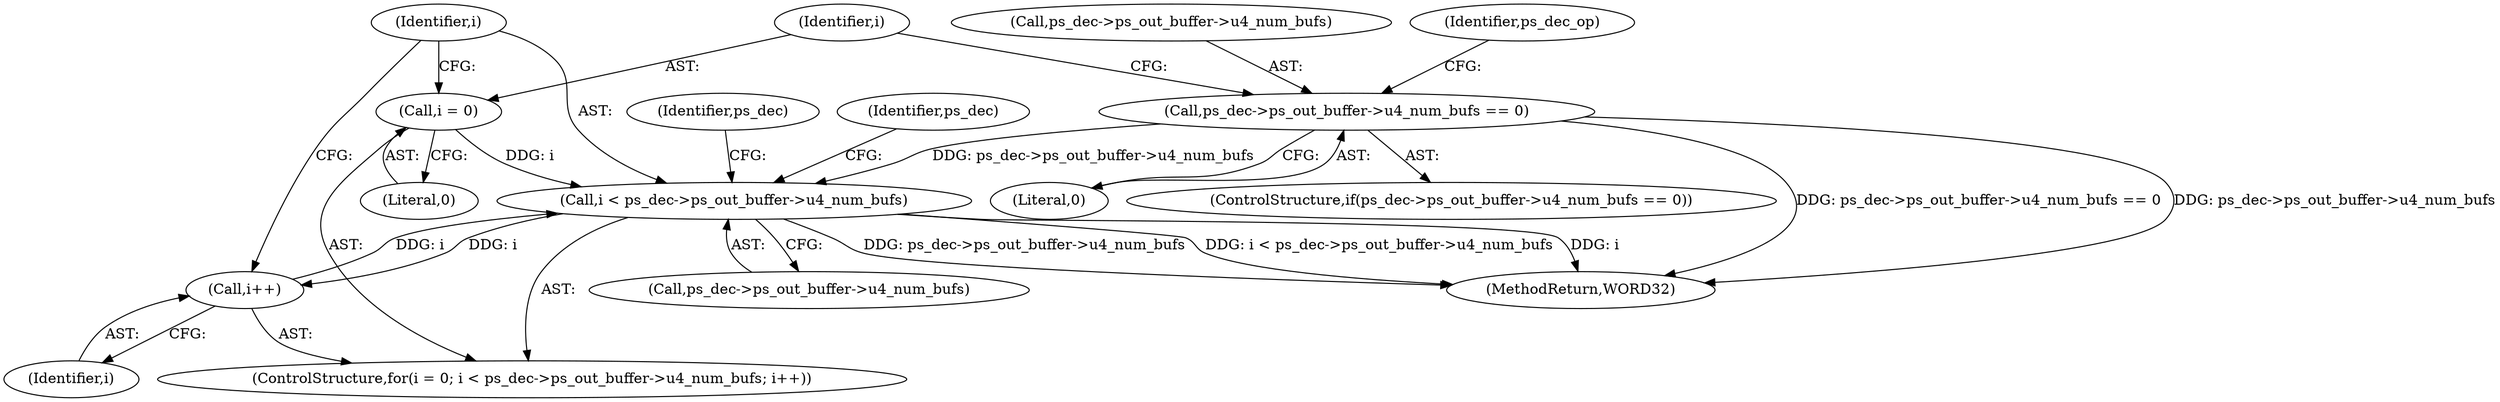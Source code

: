 digraph "0_Android_e629194c62a9a129ce378e08cb1059a8a53f1795@pointer" {
"1000395" [label="(Call,i < ps_dec->ps_out_buffer->u4_num_bufs)"];
"1000392" [label="(Call,i = 0)"];
"1000402" [label="(Call,i++)"];
"1000395" [label="(Call,i < ps_dec->ps_out_buffer->u4_num_bufs)"];
"1000369" [label="(Call,ps_dec->ps_out_buffer->u4_num_bufs == 0)"];
"1000391" [label="(ControlStructure,for(i = 0; i < ps_dec->ps_out_buffer->u4_num_bufs; i++))"];
"1000370" [label="(Call,ps_dec->ps_out_buffer->u4_num_bufs)"];
"1000410" [label="(Identifier,ps_dec)"];
"1000369" [label="(Call,ps_dec->ps_out_buffer->u4_num_bufs == 0)"];
"1000394" [label="(Literal,0)"];
"1000392" [label="(Call,i = 0)"];
"1000395" [label="(Call,i < ps_dec->ps_out_buffer->u4_num_bufs)"];
"1000368" [label="(ControlStructure,if(ps_dec->ps_out_buffer->u4_num_bufs == 0))"];
"1002124" [label="(MethodReturn,WORD32)"];
"1000393" [label="(Identifier,i)"];
"1000403" [label="(Identifier,i)"];
"1000375" [label="(Literal,0)"];
"1000379" [label="(Identifier,ps_dec_op)"];
"1000402" [label="(Call,i++)"];
"1000397" [label="(Call,ps_dec->ps_out_buffer->u4_num_bufs)"];
"1000396" [label="(Identifier,i)"];
"1000458" [label="(Identifier,ps_dec)"];
"1000395" -> "1000391"  [label="AST: "];
"1000395" -> "1000397"  [label="CFG: "];
"1000396" -> "1000395"  [label="AST: "];
"1000397" -> "1000395"  [label="AST: "];
"1000410" -> "1000395"  [label="CFG: "];
"1000458" -> "1000395"  [label="CFG: "];
"1000395" -> "1002124"  [label="DDG: i"];
"1000395" -> "1002124"  [label="DDG: ps_dec->ps_out_buffer->u4_num_bufs"];
"1000395" -> "1002124"  [label="DDG: i < ps_dec->ps_out_buffer->u4_num_bufs"];
"1000392" -> "1000395"  [label="DDG: i"];
"1000402" -> "1000395"  [label="DDG: i"];
"1000369" -> "1000395"  [label="DDG: ps_dec->ps_out_buffer->u4_num_bufs"];
"1000395" -> "1000402"  [label="DDG: i"];
"1000392" -> "1000391"  [label="AST: "];
"1000392" -> "1000394"  [label="CFG: "];
"1000393" -> "1000392"  [label="AST: "];
"1000394" -> "1000392"  [label="AST: "];
"1000396" -> "1000392"  [label="CFG: "];
"1000402" -> "1000391"  [label="AST: "];
"1000402" -> "1000403"  [label="CFG: "];
"1000403" -> "1000402"  [label="AST: "];
"1000396" -> "1000402"  [label="CFG: "];
"1000369" -> "1000368"  [label="AST: "];
"1000369" -> "1000375"  [label="CFG: "];
"1000370" -> "1000369"  [label="AST: "];
"1000375" -> "1000369"  [label="AST: "];
"1000379" -> "1000369"  [label="CFG: "];
"1000393" -> "1000369"  [label="CFG: "];
"1000369" -> "1002124"  [label="DDG: ps_dec->ps_out_buffer->u4_num_bufs == 0"];
"1000369" -> "1002124"  [label="DDG: ps_dec->ps_out_buffer->u4_num_bufs"];
}
